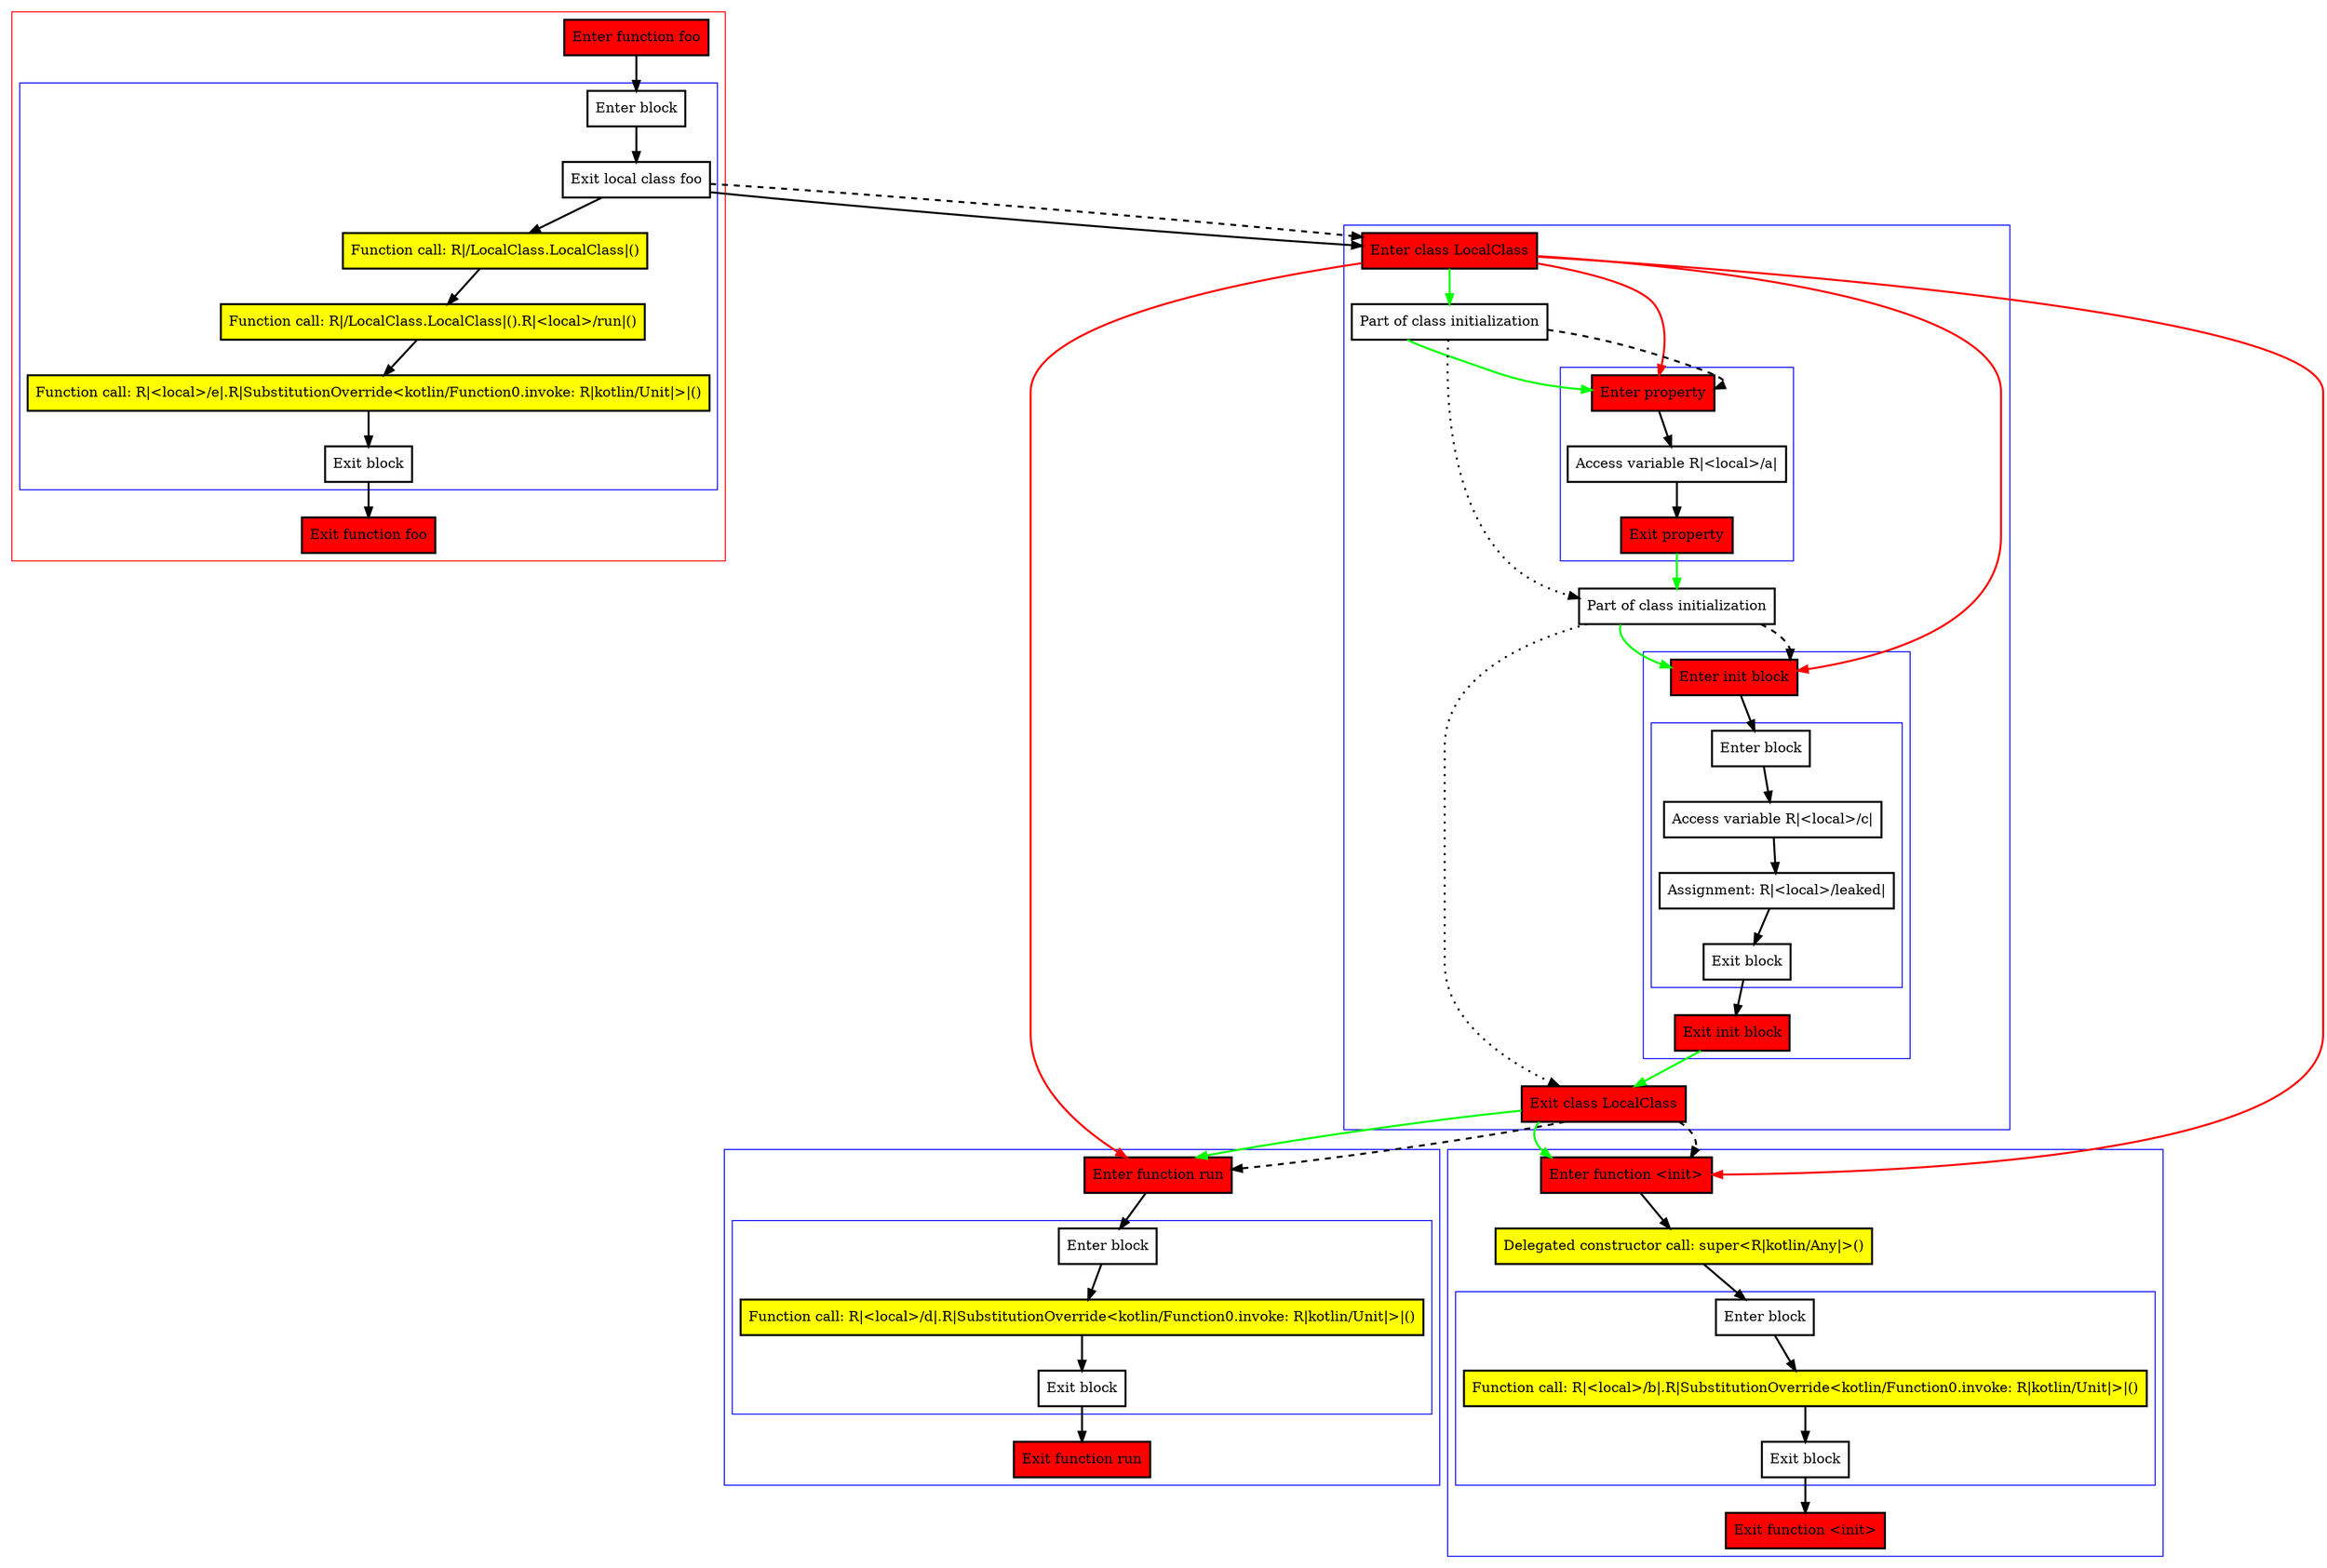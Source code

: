 digraph inLocalClass_kt {
    graph [nodesep=3]
    node [shape=box penwidth=2]
    edge [penwidth=2]

    subgraph cluster_0 {
        color=red
        0 [label="Enter function foo" style="filled" fillcolor=red];
        subgraph cluster_1 {
            color=blue
            1 [label="Enter block"];
            2 [label="Exit local class foo"];
            3 [label="Function call: R|/LocalClass.LocalClass|()" style="filled" fillcolor=yellow];
            4 [label="Function call: R|/LocalClass.LocalClass|().R|<local>/run|()" style="filled" fillcolor=yellow];
            5 [label="Function call: R|<local>/e|.R|SubstitutionOverride<kotlin/Function0.invoke: R|kotlin/Unit|>|()" style="filled" fillcolor=yellow];
            6 [label="Exit block"];
        }
        7 [label="Exit function foo" style="filled" fillcolor=red];
    }
    subgraph cluster_2 {
        color=blue
        8 [label="Enter class LocalClass" style="filled" fillcolor=red];
        9 [label="Part of class initialization"];
        subgraph cluster_3 {
            color=blue
            10 [label="Enter property" style="filled" fillcolor=red];
            11 [label="Access variable R|<local>/a|"];
            12 [label="Exit property" style="filled" fillcolor=red];
        }
        13 [label="Part of class initialization"];
        subgraph cluster_4 {
            color=blue
            14 [label="Enter init block" style="filled" fillcolor=red];
            subgraph cluster_5 {
                color=blue
                15 [label="Enter block"];
                16 [label="Access variable R|<local>/c|"];
                17 [label="Assignment: R|<local>/leaked|"];
                18 [label="Exit block"];
            }
            19 [label="Exit init block" style="filled" fillcolor=red];
        }
        20 [label="Exit class LocalClass" style="filled" fillcolor=red];
    }
    subgraph cluster_6 {
        color=blue
        21 [label="Enter function run" style="filled" fillcolor=red];
        subgraph cluster_7 {
            color=blue
            22 [label="Enter block"];
            23 [label="Function call: R|<local>/d|.R|SubstitutionOverride<kotlin/Function0.invoke: R|kotlin/Unit|>|()" style="filled" fillcolor=yellow];
            24 [label="Exit block"];
        }
        25 [label="Exit function run" style="filled" fillcolor=red];
    }
    subgraph cluster_8 {
        color=blue
        26 [label="Enter function <init>" style="filled" fillcolor=red];
        27 [label="Delegated constructor call: super<R|kotlin/Any|>()" style="filled" fillcolor=yellow];
        subgraph cluster_9 {
            color=blue
            28 [label="Enter block"];
            29 [label="Function call: R|<local>/b|.R|SubstitutionOverride<kotlin/Function0.invoke: R|kotlin/Unit|>|()" style="filled" fillcolor=yellow];
            30 [label="Exit block"];
        }
        31 [label="Exit function <init>" style="filled" fillcolor=red];
    }
    0 -> {1};
    1 -> {2};
    2 -> {3 8};
    2 -> {8} [style=dashed];
    3 -> {4};
    4 -> {5};
    5 -> {6};
    6 -> {7};
    8 -> {9} [color=green];
    8 -> {10 14 21 26} [color=red];
    9 -> {10} [color=green];
    9 -> {13} [style=dotted];
    9 -> {10} [style=dashed];
    10 -> {11};
    11 -> {12};
    12 -> {13} [color=green];
    13 -> {14} [color=green];
    13 -> {20} [style=dotted];
    13 -> {14} [style=dashed];
    14 -> {15};
    15 -> {16};
    16 -> {17};
    17 -> {18};
    18 -> {19};
    19 -> {20} [color=green];
    20 -> {21 26} [color=green];
    20 -> {21 26} [style=dashed];
    21 -> {22};
    22 -> {23};
    23 -> {24};
    24 -> {25};
    26 -> {27};
    27 -> {28};
    28 -> {29};
    29 -> {30};
    30 -> {31};

}
